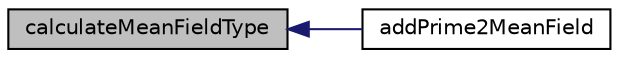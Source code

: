 digraph "calculateMeanFieldType"
{
  bgcolor="transparent";
  edge [fontname="Helvetica",fontsize="10",labelfontname="Helvetica",labelfontsize="10"];
  node [fontname="Helvetica",fontsize="10",shape=record];
  rankdir="LR";
  Node328 [label="calculateMeanFieldType",height=0.2,width=0.4,color="black", fillcolor="grey75", style="filled", fontcolor="black"];
  Node328 -> Node329 [dir="back",color="midnightblue",fontsize="10",style="solid",fontname="Helvetica"];
  Node329 [label="addPrime2MeanField",height=0.2,width=0.4,color="black",URL="$a24157.html#a699ee6006a7669ad9a6760cea6453ea2",tooltip="Add prime-squared average field to database. "];
}
